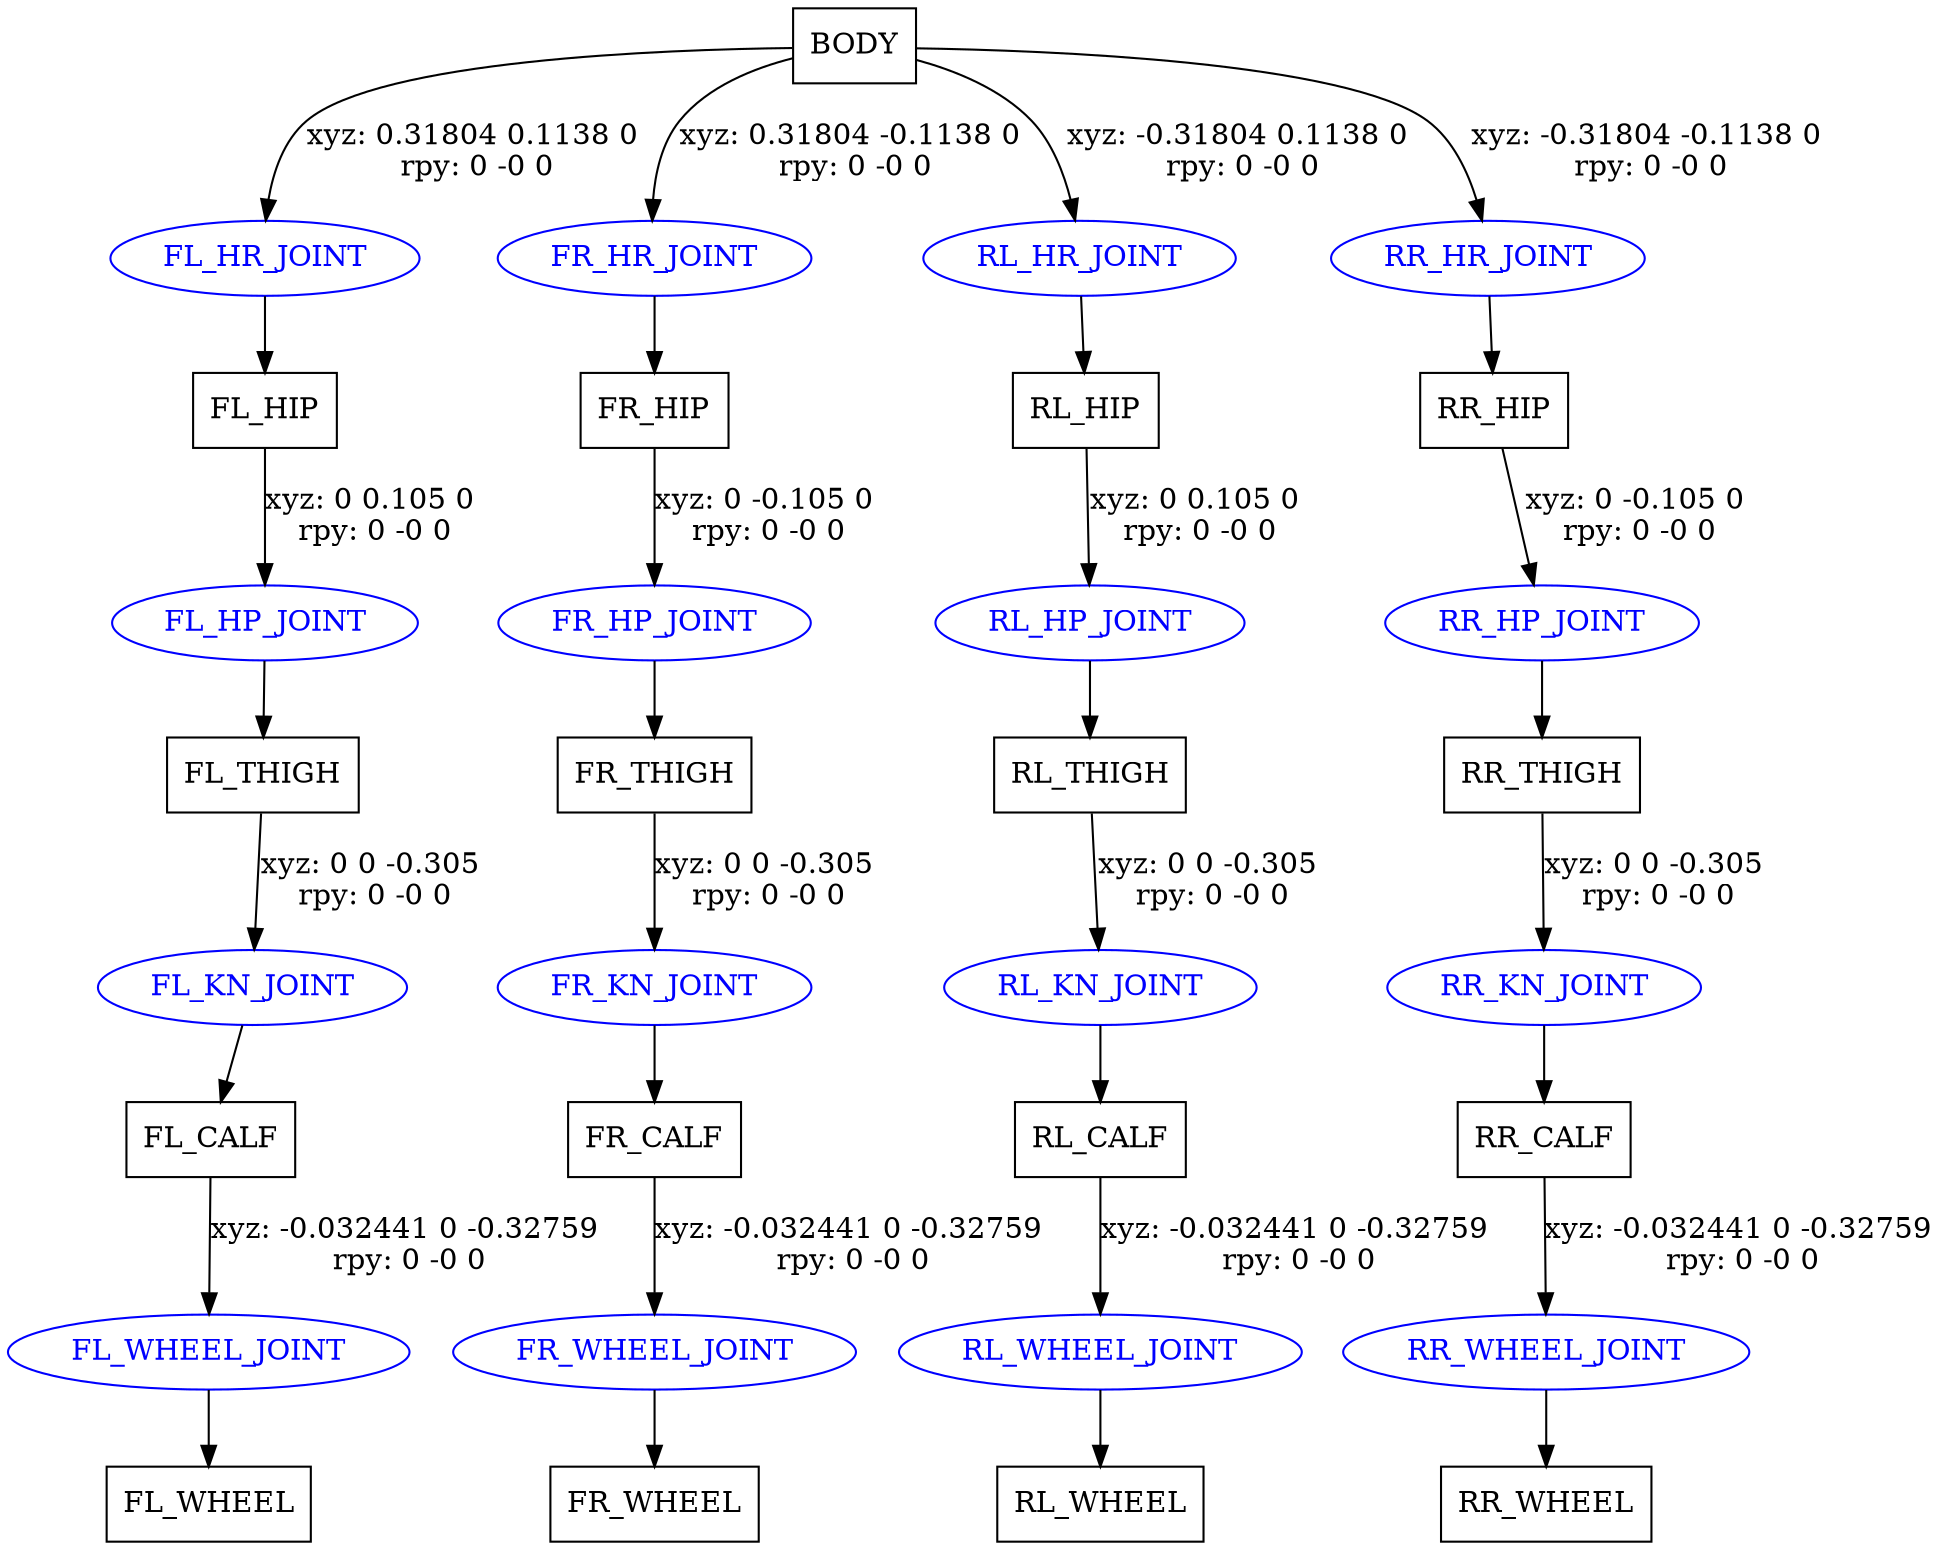 digraph G {
node [shape=box];
"BODY" [label="BODY"];
"FL_HIP" [label="FL_HIP"];
"FL_THIGH" [label="FL_THIGH"];
"FL_CALF" [label="FL_CALF"];
"FL_WHEEL" [label="FL_WHEEL"];
"FR_HIP" [label="FR_HIP"];
"FR_THIGH" [label="FR_THIGH"];
"FR_CALF" [label="FR_CALF"];
"FR_WHEEL" [label="FR_WHEEL"];
"RL_HIP" [label="RL_HIP"];
"RL_THIGH" [label="RL_THIGH"];
"RL_CALF" [label="RL_CALF"];
"RL_WHEEL" [label="RL_WHEEL"];
"RR_HIP" [label="RR_HIP"];
"RR_THIGH" [label="RR_THIGH"];
"RR_CALF" [label="RR_CALF"];
"RR_WHEEL" [label="RR_WHEEL"];
node [shape=ellipse, color=blue, fontcolor=blue];
"BODY" -> "FL_HR_JOINT" [label="xyz: 0.31804 0.1138 0 \nrpy: 0 -0 0"]
"FL_HR_JOINT" -> "FL_HIP"
"FL_HIP" -> "FL_HP_JOINT" [label="xyz: 0 0.105 0 \nrpy: 0 -0 0"]
"FL_HP_JOINT" -> "FL_THIGH"
"FL_THIGH" -> "FL_KN_JOINT" [label="xyz: 0 0 -0.305 \nrpy: 0 -0 0"]
"FL_KN_JOINT" -> "FL_CALF"
"FL_CALF" -> "FL_WHEEL_JOINT" [label="xyz: -0.032441 0 -0.32759 \nrpy: 0 -0 0"]
"FL_WHEEL_JOINT" -> "FL_WHEEL"
"BODY" -> "FR_HR_JOINT" [label="xyz: 0.31804 -0.1138 0 \nrpy: 0 -0 0"]
"FR_HR_JOINT" -> "FR_HIP"
"FR_HIP" -> "FR_HP_JOINT" [label="xyz: 0 -0.105 0 \nrpy: 0 -0 0"]
"FR_HP_JOINT" -> "FR_THIGH"
"FR_THIGH" -> "FR_KN_JOINT" [label="xyz: 0 0 -0.305 \nrpy: 0 -0 0"]
"FR_KN_JOINT" -> "FR_CALF"
"FR_CALF" -> "FR_WHEEL_JOINT" [label="xyz: -0.032441 0 -0.32759 \nrpy: 0 -0 0"]
"FR_WHEEL_JOINT" -> "FR_WHEEL"
"BODY" -> "RL_HR_JOINT" [label="xyz: -0.31804 0.1138 0 \nrpy: 0 -0 0"]
"RL_HR_JOINT" -> "RL_HIP"
"RL_HIP" -> "RL_HP_JOINT" [label="xyz: 0 0.105 0 \nrpy: 0 -0 0"]
"RL_HP_JOINT" -> "RL_THIGH"
"RL_THIGH" -> "RL_KN_JOINT" [label="xyz: 0 0 -0.305 \nrpy: 0 -0 0"]
"RL_KN_JOINT" -> "RL_CALF"
"RL_CALF" -> "RL_WHEEL_JOINT" [label="xyz: -0.032441 0 -0.32759 \nrpy: 0 -0 0"]
"RL_WHEEL_JOINT" -> "RL_WHEEL"
"BODY" -> "RR_HR_JOINT" [label="xyz: -0.31804 -0.1138 0 \nrpy: 0 -0 0"]
"RR_HR_JOINT" -> "RR_HIP"
"RR_HIP" -> "RR_HP_JOINT" [label="xyz: 0 -0.105 0 \nrpy: 0 -0 0"]
"RR_HP_JOINT" -> "RR_THIGH"
"RR_THIGH" -> "RR_KN_JOINT" [label="xyz: 0 0 -0.305 \nrpy: 0 -0 0"]
"RR_KN_JOINT" -> "RR_CALF"
"RR_CALF" -> "RR_WHEEL_JOINT" [label="xyz: -0.032441 0 -0.32759 \nrpy: 0 -0 0"]
"RR_WHEEL_JOINT" -> "RR_WHEEL"
}
